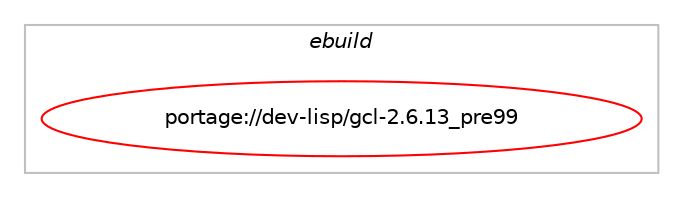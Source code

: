 digraph prolog {

# *************
# Graph options
# *************

newrank=true;
concentrate=true;
compound=true;
graph [rankdir=LR,fontname=Helvetica,fontsize=10,ranksep=1.5];#, ranksep=2.5, nodesep=0.2];
edge  [arrowhead=vee];
node  [fontname=Helvetica,fontsize=10];

# **********
# The ebuild
# **********

subgraph cluster_leftcol {
color=gray;
label=<<i>ebuild</i>>;
id [label="portage://dev-lisp/gcl-2.6.13_pre99", color=red, width=4, href="../dev-lisp/gcl-2.6.13_pre99.svg"];
}

# ****************
# The dependencies
# ****************

subgraph cluster_midcol {
color=gray;
label=<<i>dependencies</i>>;
subgraph cluster_compile {
fillcolor="#eeeeee";
style=filled;
label=<<i>compile</i>>;
# *** BEGIN UNKNOWN DEPENDENCY TYPE (TODO) ***
# id -> equal(use_conditional_group(positive,X,portage://dev-lisp/gcl-2.6.13_pre99,[package_dependency(portage://dev-lisp/gcl-2.6.13_pre99,install,no,x11-libs,libXt,none,[,,],[],[]),package_dependency(portage://dev-lisp/gcl-2.6.13_pre99,install,no,x11-libs,libXext,none,[,,],[],[]),package_dependency(portage://dev-lisp/gcl-2.6.13_pre99,install,no,x11-libs,libXmu,none,[,,],[],[]),package_dependency(portage://dev-lisp/gcl-2.6.13_pre99,install,no,x11-libs,libXaw,none,[,,],[],[])]))
# *** END UNKNOWN DEPENDENCY TYPE (TODO) ***

# *** BEGIN UNKNOWN DEPENDENCY TYPE (TODO) ***
# id -> equal(use_conditional_group(positive,athena,portage://dev-lisp/gcl-2.6.13_pre99,[package_dependency(portage://dev-lisp/gcl-2.6.13_pre99,install,no,x11-libs,libXaw,none,[,,],[],[])]))
# *** END UNKNOWN DEPENDENCY TYPE (TODO) ***

# *** BEGIN UNKNOWN DEPENDENCY TYPE (TODO) ***
# id -> equal(use_conditional_group(positive,emacs,portage://dev-lisp/gcl-2.6.13_pre99,[package_dependency(portage://dev-lisp/gcl-2.6.13_pre99,install,no,app-editors,emacs,none,[,,],any_same_slot,[])]))
# *** END UNKNOWN DEPENDENCY TYPE (TODO) ***

# *** BEGIN UNKNOWN DEPENDENCY TYPE (TODO) ***
# id -> equal(use_conditional_group(positive,readline,portage://dev-lisp/gcl-2.6.13_pre99,[package_dependency(portage://dev-lisp/gcl-2.6.13_pre99,install,no,sys-libs,readline,none,[,,],any_same_slot,[])]))
# *** END UNKNOWN DEPENDENCY TYPE (TODO) ***

# *** BEGIN UNKNOWN DEPENDENCY TYPE (TODO) ***
# id -> equal(use_conditional_group(positive,tk,portage://dev-lisp/gcl-2.6.13_pre99,[package_dependency(portage://dev-lisp/gcl-2.6.13_pre99,install,no,dev-lang,tk,none,[,,],any_same_slot,[])]))
# *** END UNKNOWN DEPENDENCY TYPE (TODO) ***

# *** BEGIN UNKNOWN DEPENDENCY TYPE (TODO) ***
# id -> equal(package_dependency(portage://dev-lisp/gcl-2.6.13_pre99,install,no,app-text,texi2html,none,[,,],[],[]))
# *** END UNKNOWN DEPENDENCY TYPE (TODO) ***

# *** BEGIN UNKNOWN DEPENDENCY TYPE (TODO) ***
# id -> equal(package_dependency(portage://dev-lisp/gcl-2.6.13_pre99,install,no,dev-build,autoconf,greaterequal,[2.52,,,2.52],[],[]))
# *** END UNKNOWN DEPENDENCY TYPE (TODO) ***

# *** BEGIN UNKNOWN DEPENDENCY TYPE (TODO) ***
# id -> equal(package_dependency(portage://dev-lisp/gcl-2.6.13_pre99,install,no,dev-libs,gmp,none,[,,],[],[]))
# *** END UNKNOWN DEPENDENCY TYPE (TODO) ***

# *** BEGIN UNKNOWN DEPENDENCY TYPE (TODO) ***
# id -> equal(package_dependency(portage://dev-lisp/gcl-2.6.13_pre99,install,no,virtual,latex-base,none,[,,],[],[]))
# *** END UNKNOWN DEPENDENCY TYPE (TODO) ***

# *** BEGIN UNKNOWN DEPENDENCY TYPE (TODO) ***
# id -> equal(package_dependency(portage://dev-lisp/gcl-2.6.13_pre99,install,no,virtual,texi2dvi,none,[,,],[],[]))
# *** END UNKNOWN DEPENDENCY TYPE (TODO) ***

}
subgraph cluster_compileandrun {
fillcolor="#eeeeee";
style=filled;
label=<<i>compile and run</i>>;
}
subgraph cluster_run {
fillcolor="#eeeeee";
style=filled;
label=<<i>run</i>>;
# *** BEGIN UNKNOWN DEPENDENCY TYPE (TODO) ***
# id -> equal(use_conditional_group(positive,X,portage://dev-lisp/gcl-2.6.13_pre99,[package_dependency(portage://dev-lisp/gcl-2.6.13_pre99,run,no,x11-libs,libXt,none,[,,],[],[]),package_dependency(portage://dev-lisp/gcl-2.6.13_pre99,run,no,x11-libs,libXext,none,[,,],[],[]),package_dependency(portage://dev-lisp/gcl-2.6.13_pre99,run,no,x11-libs,libXmu,none,[,,],[],[]),package_dependency(portage://dev-lisp/gcl-2.6.13_pre99,run,no,x11-libs,libXaw,none,[,,],[],[])]))
# *** END UNKNOWN DEPENDENCY TYPE (TODO) ***

# *** BEGIN UNKNOWN DEPENDENCY TYPE (TODO) ***
# id -> equal(use_conditional_group(positive,athena,portage://dev-lisp/gcl-2.6.13_pre99,[package_dependency(portage://dev-lisp/gcl-2.6.13_pre99,run,no,x11-libs,libXaw,none,[,,],[],[])]))
# *** END UNKNOWN DEPENDENCY TYPE (TODO) ***

# *** BEGIN UNKNOWN DEPENDENCY TYPE (TODO) ***
# id -> equal(use_conditional_group(positive,emacs,portage://dev-lisp/gcl-2.6.13_pre99,[package_dependency(portage://dev-lisp/gcl-2.6.13_pre99,run,no,app-editors,emacs,none,[,,],any_same_slot,[])]))
# *** END UNKNOWN DEPENDENCY TYPE (TODO) ***

# *** BEGIN UNKNOWN DEPENDENCY TYPE (TODO) ***
# id -> equal(use_conditional_group(positive,readline,portage://dev-lisp/gcl-2.6.13_pre99,[package_dependency(portage://dev-lisp/gcl-2.6.13_pre99,run,no,sys-libs,readline,none,[,,],any_same_slot,[])]))
# *** END UNKNOWN DEPENDENCY TYPE (TODO) ***

# *** BEGIN UNKNOWN DEPENDENCY TYPE (TODO) ***
# id -> equal(use_conditional_group(positive,tk,portage://dev-lisp/gcl-2.6.13_pre99,[package_dependency(portage://dev-lisp/gcl-2.6.13_pre99,run,no,dev-lang,tk,none,[,,],any_same_slot,[])]))
# *** END UNKNOWN DEPENDENCY TYPE (TODO) ***

# *** BEGIN UNKNOWN DEPENDENCY TYPE (TODO) ***
# id -> equal(package_dependency(portage://dev-lisp/gcl-2.6.13_pre99,run,no,dev-libs,gmp,none,[,,],[],[]))
# *** END UNKNOWN DEPENDENCY TYPE (TODO) ***

# *** BEGIN UNKNOWN DEPENDENCY TYPE (TODO) ***
# id -> equal(package_dependency(portage://dev-lisp/gcl-2.6.13_pre99,run,no,virtual,latex-base,none,[,,],[],[]))
# *** END UNKNOWN DEPENDENCY TYPE (TODO) ***

}
}

# **************
# The candidates
# **************

subgraph cluster_choices {
rank=same;
color=gray;
label=<<i>candidates</i>>;

}

}

